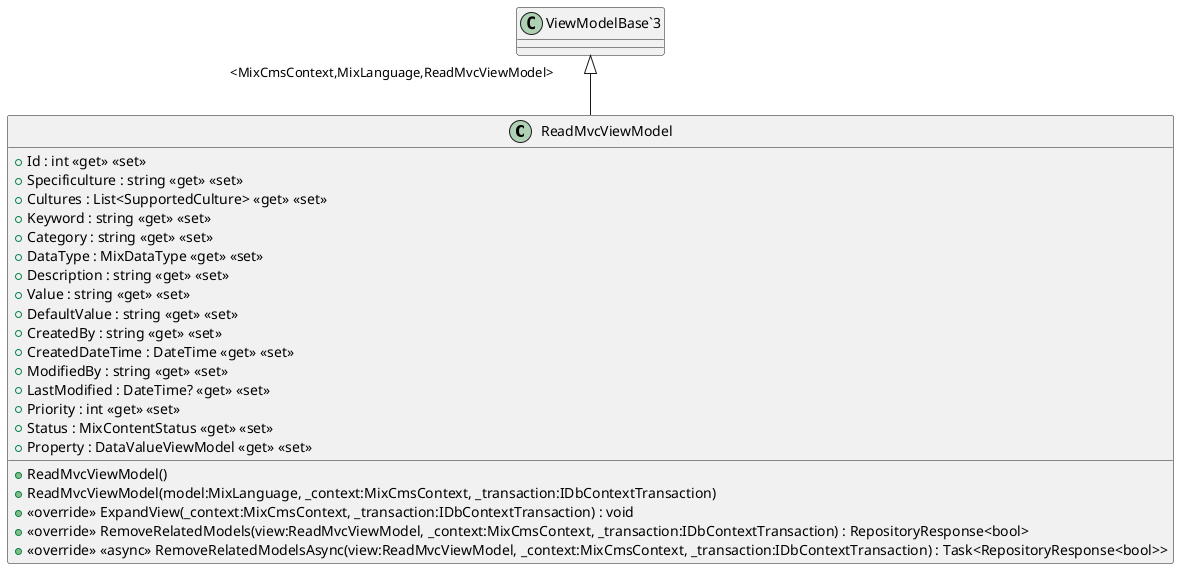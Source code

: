 @startuml
class ReadMvcViewModel {
    + Id : int <<get>> <<set>>
    + Specificulture : string <<get>> <<set>>
    + Cultures : List<SupportedCulture> <<get>> <<set>>
    + Keyword : string <<get>> <<set>>
    + Category : string <<get>> <<set>>
    + DataType : MixDataType <<get>> <<set>>
    + Description : string <<get>> <<set>>
    + Value : string <<get>> <<set>>
    + DefaultValue : string <<get>> <<set>>
    + CreatedBy : string <<get>> <<set>>
    + CreatedDateTime : DateTime <<get>> <<set>>
    + ModifiedBy : string <<get>> <<set>>
    + LastModified : DateTime? <<get>> <<set>>
    + Priority : int <<get>> <<set>>
    + Status : MixContentStatus <<get>> <<set>>
    + Property : DataValueViewModel <<get>> <<set>>
    + ReadMvcViewModel()
    + ReadMvcViewModel(model:MixLanguage, _context:MixCmsContext, _transaction:IDbContextTransaction)
    + <<override>> ExpandView(_context:MixCmsContext, _transaction:IDbContextTransaction) : void
    + <<override>> RemoveRelatedModels(view:ReadMvcViewModel, _context:MixCmsContext, _transaction:IDbContextTransaction) : RepositoryResponse<bool>
    + <<override>> <<async>> RemoveRelatedModelsAsync(view:ReadMvcViewModel, _context:MixCmsContext, _transaction:IDbContextTransaction) : Task<RepositoryResponse<bool>>
}
"ViewModelBase`3" "<MixCmsContext,MixLanguage,ReadMvcViewModel>" <|-- ReadMvcViewModel
@enduml
